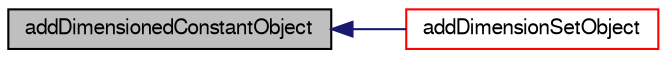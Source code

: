 digraph "addDimensionedConstantObject"
{
  bgcolor="transparent";
  edge [fontname="FreeSans",fontsize="10",labelfontname="FreeSans",labelfontsize="10"];
  node [fontname="FreeSans",fontsize="10",shape=record];
  rankdir="LR";
  Node4693 [label="addDimensionedConstantObject",height=0.2,width=0.4,color="black", fillcolor="grey75", style="filled", fontcolor="black"];
  Node4693 -> Node4694 [dir="back",color="midnightblue",fontsize="10",style="solid",fontname="FreeSans"];
  Node4694 [label="addDimensionSetObject",height=0.2,width=0.4,color="red",URL="$a21163.html#adb0730a701b776bca83bf4dd31461c65",tooltip="Register DimensionSets read/write object. "];
}
